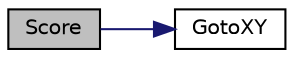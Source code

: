 digraph "Score"
{
  edge [fontname="Helvetica",fontsize="10",labelfontname="Helvetica",labelfontsize="10"];
  node [fontname="Helvetica",fontsize="10",shape=record];
  rankdir="LR";
  Node136 [label="Score",height=0.2,width=0.4,color="black", fillcolor="grey75", style="filled", fontcolor="black"];
  Node136 -> Node137 [color="midnightblue",fontsize="10",style="solid"];
  Node137 [label="GotoXY",height=0.2,width=0.4,color="black", fillcolor="white", style="filled",URL="$main_8c.html#a08c7a02d581a5b018f840568a8289779"];
}
